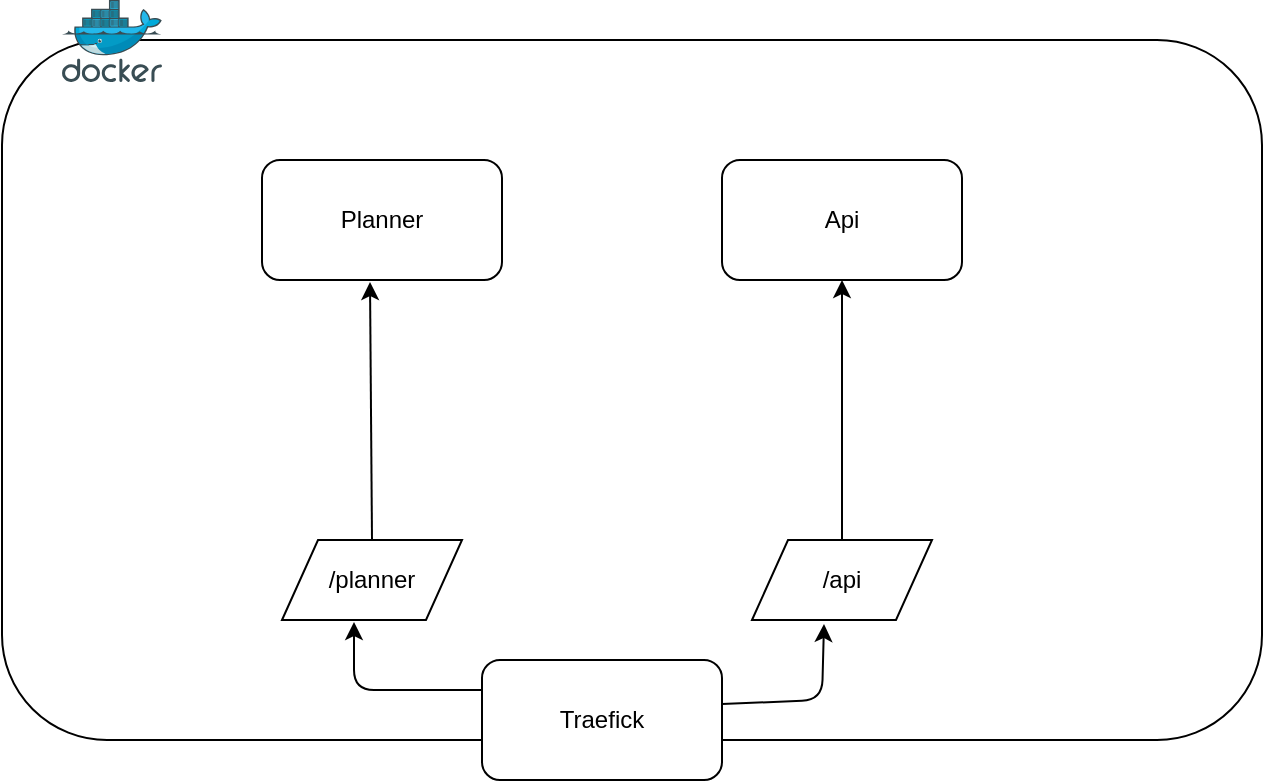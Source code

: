 <mxfile version="12.4.2" type="device" pages="1"><diagram id="usODKl9835FqZX2j-ZUo" name="Page-1"><mxGraphModel dx="1092" dy="846" grid="1" gridSize="10" guides="1" tooltips="1" connect="1" arrows="1" fold="1" page="1" pageScale="1" pageWidth="827" pageHeight="1169" math="0" shadow="0"><root><mxCell id="0"/><mxCell id="1" parent="0"/><mxCell id="QSBOyl1qhQlwhPyPPo_x-2" value="" style="rounded=1;whiteSpace=wrap;html=1;" parent="1" vertex="1"><mxGeometry x="140" y="100" width="630" height="350" as="geometry"/></mxCell><mxCell id="QSBOyl1qhQlwhPyPPo_x-3" value="" style="aspect=fixed;html=1;points=[];align=center;image;fontSize=12;image=img/lib/mscae/Docker.svg;" parent="1" vertex="1"><mxGeometry x="170" y="80" width="50" height="41" as="geometry"/></mxCell><mxCell id="QSBOyl1qhQlwhPyPPo_x-4" value="Planner" style="rounded=1;whiteSpace=wrap;html=1;" parent="1" vertex="1"><mxGeometry x="270" y="160" width="120" height="60" as="geometry"/></mxCell><mxCell id="QSBOyl1qhQlwhPyPPo_x-5" value="Api" style="rounded=1;whiteSpace=wrap;html=1;" parent="1" vertex="1"><mxGeometry x="500" y="160" width="120" height="60" as="geometry"/></mxCell><mxCell id="QSBOyl1qhQlwhPyPPo_x-6" value="Traefick&lt;br&gt;" style="rounded=1;whiteSpace=wrap;html=1;" parent="1" vertex="1"><mxGeometry x="380" y="410" width="120" height="60" as="geometry"/></mxCell><mxCell id="QSBOyl1qhQlwhPyPPo_x-7" value="/planner" style="shape=parallelogram;perimeter=parallelogramPerimeter;whiteSpace=wrap;html=1;" parent="1" vertex="1"><mxGeometry x="280" y="350" width="90" height="40" as="geometry"/></mxCell><mxCell id="QSBOyl1qhQlwhPyPPo_x-8" value="/api" style="shape=parallelogram;perimeter=parallelogramPerimeter;whiteSpace=wrap;html=1;" parent="1" vertex="1"><mxGeometry x="515" y="350" width="90" height="40" as="geometry"/></mxCell><mxCell id="QSBOyl1qhQlwhPyPPo_x-9" value="" style="endArrow=classic;html=1;entryX=0.4;entryY=1.025;entryDx=0;entryDy=0;entryPerimeter=0;exitX=0;exitY=0.25;exitDx=0;exitDy=0;" parent="1" source="QSBOyl1qhQlwhPyPPo_x-6" target="QSBOyl1qhQlwhPyPPo_x-7" edge="1"><mxGeometry width="50" height="50" relative="1" as="geometry"><mxPoint x="140" y="540" as="sourcePoint"/><mxPoint x="190" y="490" as="targetPoint"/><Array as="points"><mxPoint x="316" y="425"/></Array></mxGeometry></mxCell><mxCell id="QSBOyl1qhQlwhPyPPo_x-10" value="" style="endArrow=classic;html=1;exitX=1;exitY=0.367;exitDx=0;exitDy=0;entryX=0.4;entryY=1.05;entryDx=0;entryDy=0;entryPerimeter=0;exitPerimeter=0;" parent="1" source="QSBOyl1qhQlwhPyPPo_x-6" target="QSBOyl1qhQlwhPyPPo_x-8" edge="1"><mxGeometry width="50" height="50" relative="1" as="geometry"><mxPoint x="390" y="435" as="sourcePoint"/><mxPoint x="326" y="401" as="targetPoint"/><Array as="points"><mxPoint x="550" y="430"/></Array></mxGeometry></mxCell><mxCell id="QSBOyl1qhQlwhPyPPo_x-11" value="" style="endArrow=classic;html=1;entryX=0.45;entryY=1.017;entryDx=0;entryDy=0;entryPerimeter=0;exitX=0.5;exitY=0;exitDx=0;exitDy=0;" parent="1" source="QSBOyl1qhQlwhPyPPo_x-7" target="QSBOyl1qhQlwhPyPPo_x-4" edge="1"><mxGeometry width="50" height="50" relative="1" as="geometry"><mxPoint x="140" y="540" as="sourcePoint"/><mxPoint x="190" y="490" as="targetPoint"/></mxGeometry></mxCell><mxCell id="QSBOyl1qhQlwhPyPPo_x-12" value="" style="endArrow=classic;html=1;entryX=0.5;entryY=1;entryDx=0;entryDy=0;exitX=0.5;exitY=0;exitDx=0;exitDy=0;" parent="1" source="QSBOyl1qhQlwhPyPPo_x-8" target="QSBOyl1qhQlwhPyPPo_x-5" edge="1"><mxGeometry width="50" height="50" relative="1" as="geometry"><mxPoint x="335" y="360" as="sourcePoint"/><mxPoint x="274" y="231.02" as="targetPoint"/></mxGeometry></mxCell></root></mxGraphModel></diagram></mxfile>